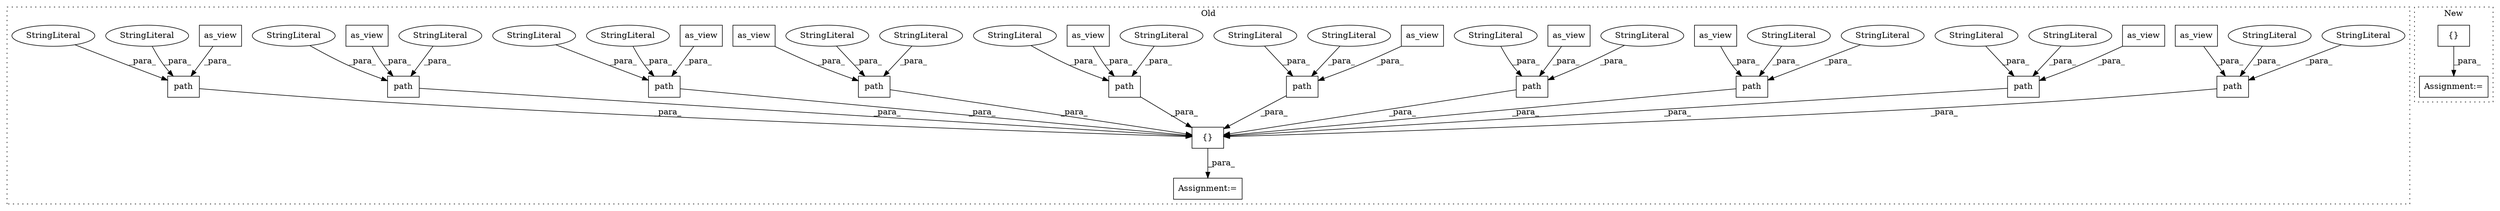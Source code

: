 digraph G {
subgraph cluster0 {
1 [label="path" a="32" s="791,871" l="5,1" shape="box"];
3 [label="Assignment:=" a="7" s="651" l="1" shape="box"];
5 [label="path" a="32" s="1040,1111" l="5,1" shape="box"];
6 [label="{}" a="4" s="661,1509" l="1,1" shape="box"];
7 [label="path" a="32" s="1113,1201" l="5,1" shape="box"];
8 [label="as_view" a="32" s="1274" l="9" shape="box"];
9 [label="path" a="32" s="1203,1297" l="5,1" shape="box"];
10 [label="StringLiteral" a="45" s="796" l="38" shape="ellipse"];
11 [label="path" a="32" s="1415,1508" l="5,1" shape="box"];
12 [label="StringLiteral" a="45" s="1045" l="32" shape="ellipse"];
13 [label="path" a="32" s="947,1038" l="5,1" shape="box"];
14 [label="StringLiteral" a="45" s="1492" l="16" shape="ellipse"];
15 [label="path" a="32" s="1299,1413" l="5,1" shape="box"];
16 [label="StringLiteral" a="45" s="952" l="49" shape="ellipse"];
17 [label="path" a="32" s="662,714" l="5,1" shape="box"];
18 [label="StringLiteral" a="45" s="1189" l="12" shape="ellipse"];
19 [label="StringLiteral" a="45" s="1118" l="45" shape="ellipse"];
20 [label="StringLiteral" a="45" s="1304" l="70" shape="ellipse"];
21 [label="StringLiteral" a="45" s="667" l="10" shape="ellipse"];
22 [label="StringLiteral" a="45" s="1284" l="13" shape="ellipse"];
23 [label="StringLiteral" a="45" s="1420" l="42" shape="ellipse"];
24 [label="StringLiteral" a="45" s="1024" l="14" shape="ellipse"];
25 [label="path" a="32" s="716,789" l="5,1" shape="box"];
26 [label="as_view" a="32" s="1482" l="9" shape="box"];
27 [label="path" a="32" s="873,945" l="5,1" shape="box"];
28 [label="as_view" a="32" s="1388" l="9" shape="box"];
29 [label="StringLiteral" a="45" s="1398" l="15" shape="ellipse"];
30 [label="StringLiteral" a="45" s="1208" l="54" shape="ellipse"];
31 [label="StringLiteral" a="45" s="700" l="14" shape="ellipse"];
32 [label="as_view" a="32" s="849" l="9" shape="box"];
33 [label="StringLiteral" a="45" s="859" l="12" shape="ellipse"];
34 [label="as_view" a="32" s="690" l="9" shape="box"];
35 [label="StringLiteral" a="45" s="773" l="16" shape="ellipse"];
36 [label="as_view" a="32" s="1014" l="9" shape="box"];
37 [label="StringLiteral" a="45" s="878" l="34" shape="ellipse"];
38 [label="as_view" a="32" s="1179" l="9" shape="box"];
39 [label="StringLiteral" a="45" s="933" l="12" shape="ellipse"];
40 [label="as_view" a="32" s="1091" l="9" shape="box"];
41 [label="StringLiteral" a="45" s="1101" l="10" shape="ellipse"];
42 [label="as_view" a="32" s="923" l="9" shape="box"];
43 [label="StringLiteral" a="45" s="721" l="27" shape="ellipse"];
44 [label="as_view" a="32" s="763" l="9" shape="box"];
label = "Old";
style="dotted";
}
subgraph cluster1 {
2 [label="{}" a="4" s="818,1935" l="1,1" shape="box"];
4 [label="Assignment:=" a="7" s="808" l="1" shape="box"];
label = "New";
style="dotted";
}
1 -> 6 [label="_para_"];
2 -> 4 [label="_para_"];
5 -> 6 [label="_para_"];
6 -> 3 [label="_para_"];
7 -> 6 [label="_para_"];
8 -> 9 [label="_para_"];
9 -> 6 [label="_para_"];
10 -> 1 [label="_para_"];
11 -> 6 [label="_para_"];
12 -> 5 [label="_para_"];
13 -> 6 [label="_para_"];
14 -> 11 [label="_para_"];
15 -> 6 [label="_para_"];
16 -> 13 [label="_para_"];
17 -> 6 [label="_para_"];
18 -> 7 [label="_para_"];
19 -> 7 [label="_para_"];
20 -> 15 [label="_para_"];
21 -> 17 [label="_para_"];
22 -> 9 [label="_para_"];
23 -> 11 [label="_para_"];
24 -> 13 [label="_para_"];
25 -> 6 [label="_para_"];
26 -> 11 [label="_para_"];
27 -> 6 [label="_para_"];
28 -> 15 [label="_para_"];
29 -> 15 [label="_para_"];
30 -> 9 [label="_para_"];
31 -> 17 [label="_para_"];
32 -> 1 [label="_para_"];
33 -> 1 [label="_para_"];
34 -> 17 [label="_para_"];
35 -> 25 [label="_para_"];
36 -> 13 [label="_para_"];
37 -> 27 [label="_para_"];
38 -> 7 [label="_para_"];
39 -> 27 [label="_para_"];
40 -> 5 [label="_para_"];
41 -> 5 [label="_para_"];
42 -> 27 [label="_para_"];
43 -> 25 [label="_para_"];
44 -> 25 [label="_para_"];
}